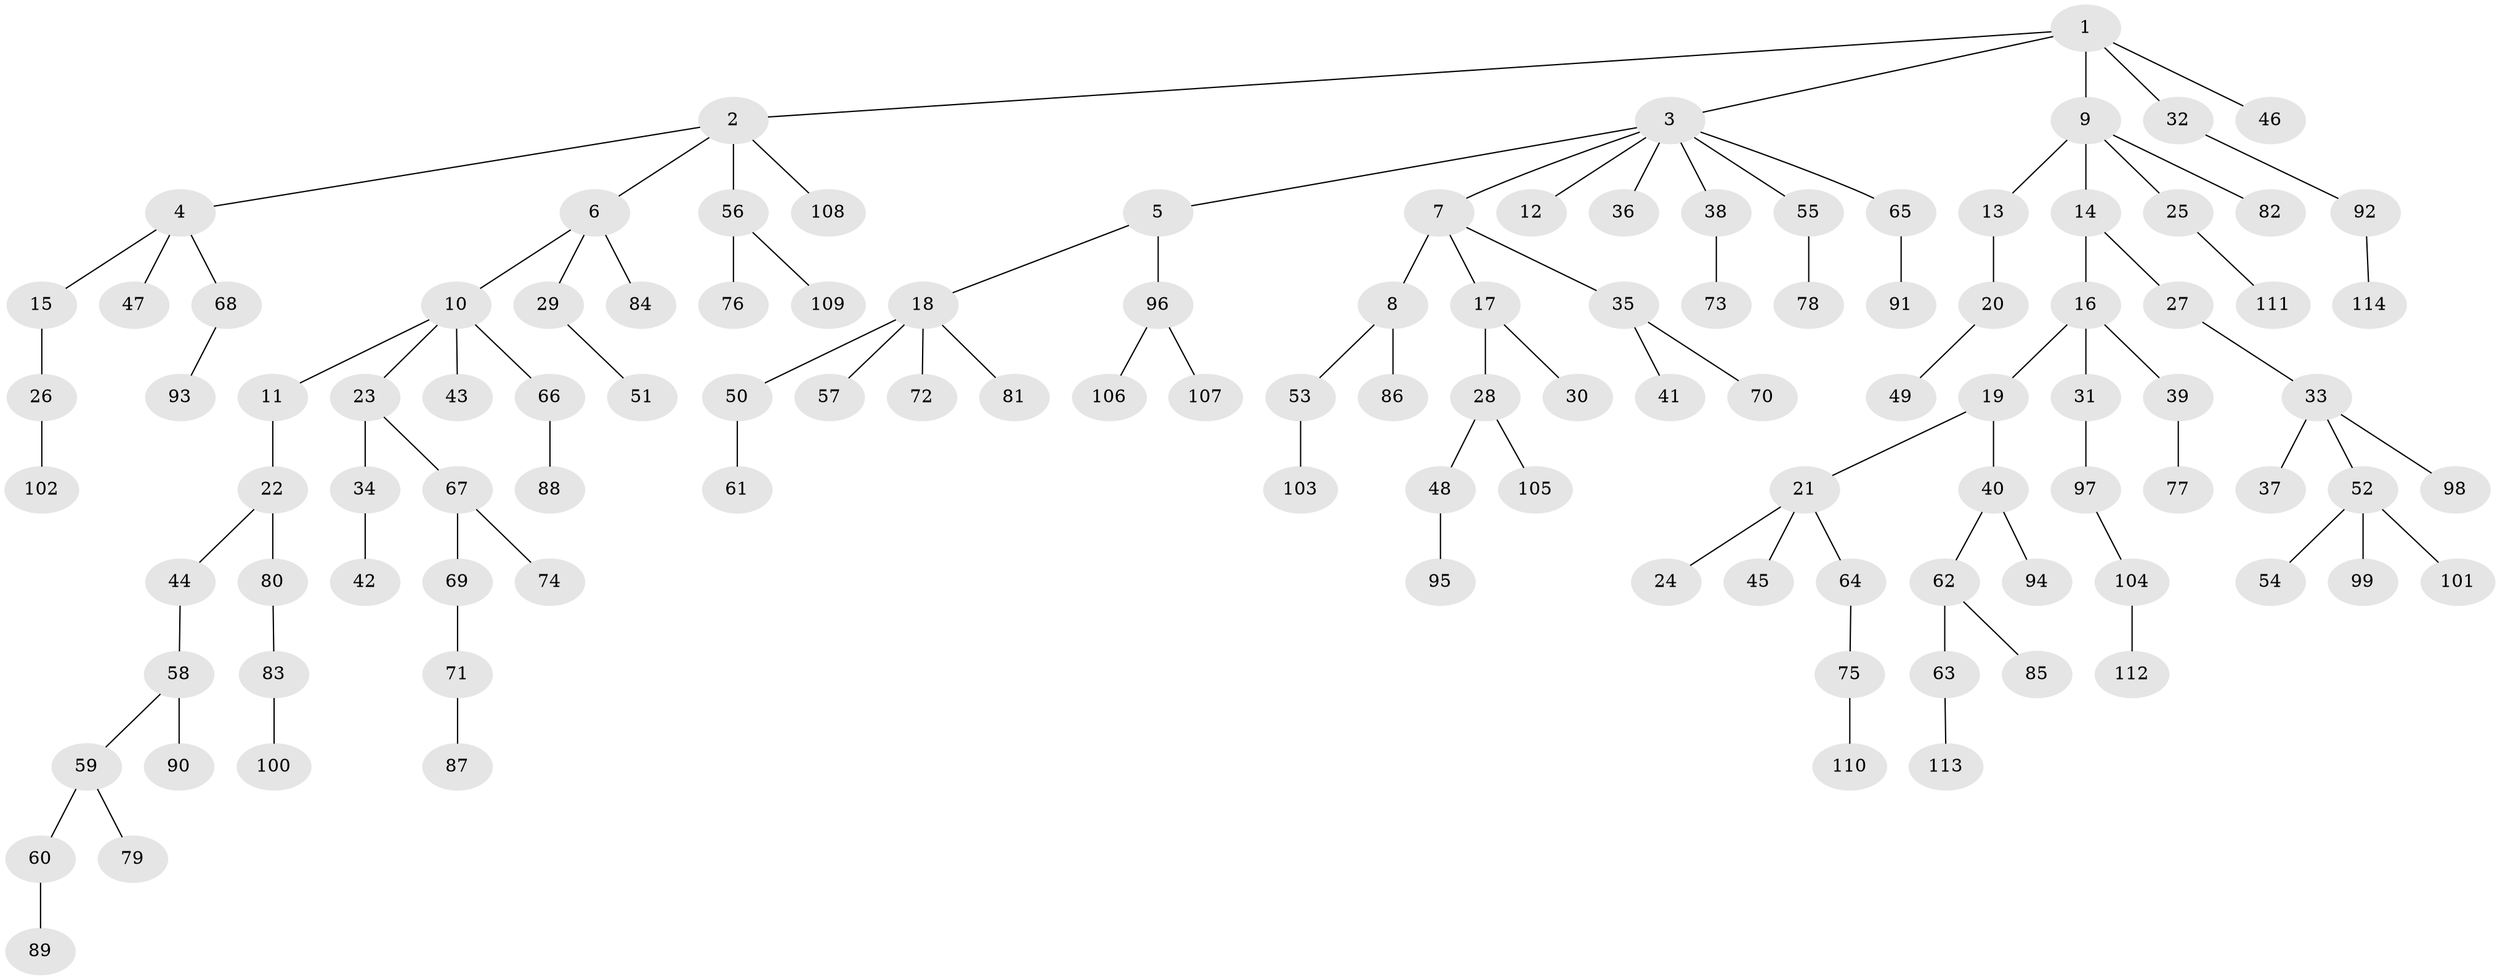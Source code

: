 // coarse degree distribution, {3: 0.1125, 7: 0.0125, 4: 0.1, 5: 0.0125, 2: 0.325, 1: 0.4375}
// Generated by graph-tools (version 1.1) at 2025/37/03/04/25 23:37:26]
// undirected, 114 vertices, 113 edges
graph export_dot {
  node [color=gray90,style=filled];
  1;
  2;
  3;
  4;
  5;
  6;
  7;
  8;
  9;
  10;
  11;
  12;
  13;
  14;
  15;
  16;
  17;
  18;
  19;
  20;
  21;
  22;
  23;
  24;
  25;
  26;
  27;
  28;
  29;
  30;
  31;
  32;
  33;
  34;
  35;
  36;
  37;
  38;
  39;
  40;
  41;
  42;
  43;
  44;
  45;
  46;
  47;
  48;
  49;
  50;
  51;
  52;
  53;
  54;
  55;
  56;
  57;
  58;
  59;
  60;
  61;
  62;
  63;
  64;
  65;
  66;
  67;
  68;
  69;
  70;
  71;
  72;
  73;
  74;
  75;
  76;
  77;
  78;
  79;
  80;
  81;
  82;
  83;
  84;
  85;
  86;
  87;
  88;
  89;
  90;
  91;
  92;
  93;
  94;
  95;
  96;
  97;
  98;
  99;
  100;
  101;
  102;
  103;
  104;
  105;
  106;
  107;
  108;
  109;
  110;
  111;
  112;
  113;
  114;
  1 -- 2;
  1 -- 3;
  1 -- 9;
  1 -- 32;
  1 -- 46;
  2 -- 4;
  2 -- 6;
  2 -- 56;
  2 -- 108;
  3 -- 5;
  3 -- 7;
  3 -- 12;
  3 -- 36;
  3 -- 38;
  3 -- 55;
  3 -- 65;
  4 -- 15;
  4 -- 47;
  4 -- 68;
  5 -- 18;
  5 -- 96;
  6 -- 10;
  6 -- 29;
  6 -- 84;
  7 -- 8;
  7 -- 17;
  7 -- 35;
  8 -- 53;
  8 -- 86;
  9 -- 13;
  9 -- 14;
  9 -- 25;
  9 -- 82;
  10 -- 11;
  10 -- 23;
  10 -- 43;
  10 -- 66;
  11 -- 22;
  13 -- 20;
  14 -- 16;
  14 -- 27;
  15 -- 26;
  16 -- 19;
  16 -- 31;
  16 -- 39;
  17 -- 28;
  17 -- 30;
  18 -- 50;
  18 -- 57;
  18 -- 72;
  18 -- 81;
  19 -- 21;
  19 -- 40;
  20 -- 49;
  21 -- 24;
  21 -- 45;
  21 -- 64;
  22 -- 44;
  22 -- 80;
  23 -- 34;
  23 -- 67;
  25 -- 111;
  26 -- 102;
  27 -- 33;
  28 -- 48;
  28 -- 105;
  29 -- 51;
  31 -- 97;
  32 -- 92;
  33 -- 37;
  33 -- 52;
  33 -- 98;
  34 -- 42;
  35 -- 41;
  35 -- 70;
  38 -- 73;
  39 -- 77;
  40 -- 62;
  40 -- 94;
  44 -- 58;
  48 -- 95;
  50 -- 61;
  52 -- 54;
  52 -- 99;
  52 -- 101;
  53 -- 103;
  55 -- 78;
  56 -- 76;
  56 -- 109;
  58 -- 59;
  58 -- 90;
  59 -- 60;
  59 -- 79;
  60 -- 89;
  62 -- 63;
  62 -- 85;
  63 -- 113;
  64 -- 75;
  65 -- 91;
  66 -- 88;
  67 -- 69;
  67 -- 74;
  68 -- 93;
  69 -- 71;
  71 -- 87;
  75 -- 110;
  80 -- 83;
  83 -- 100;
  92 -- 114;
  96 -- 106;
  96 -- 107;
  97 -- 104;
  104 -- 112;
}
